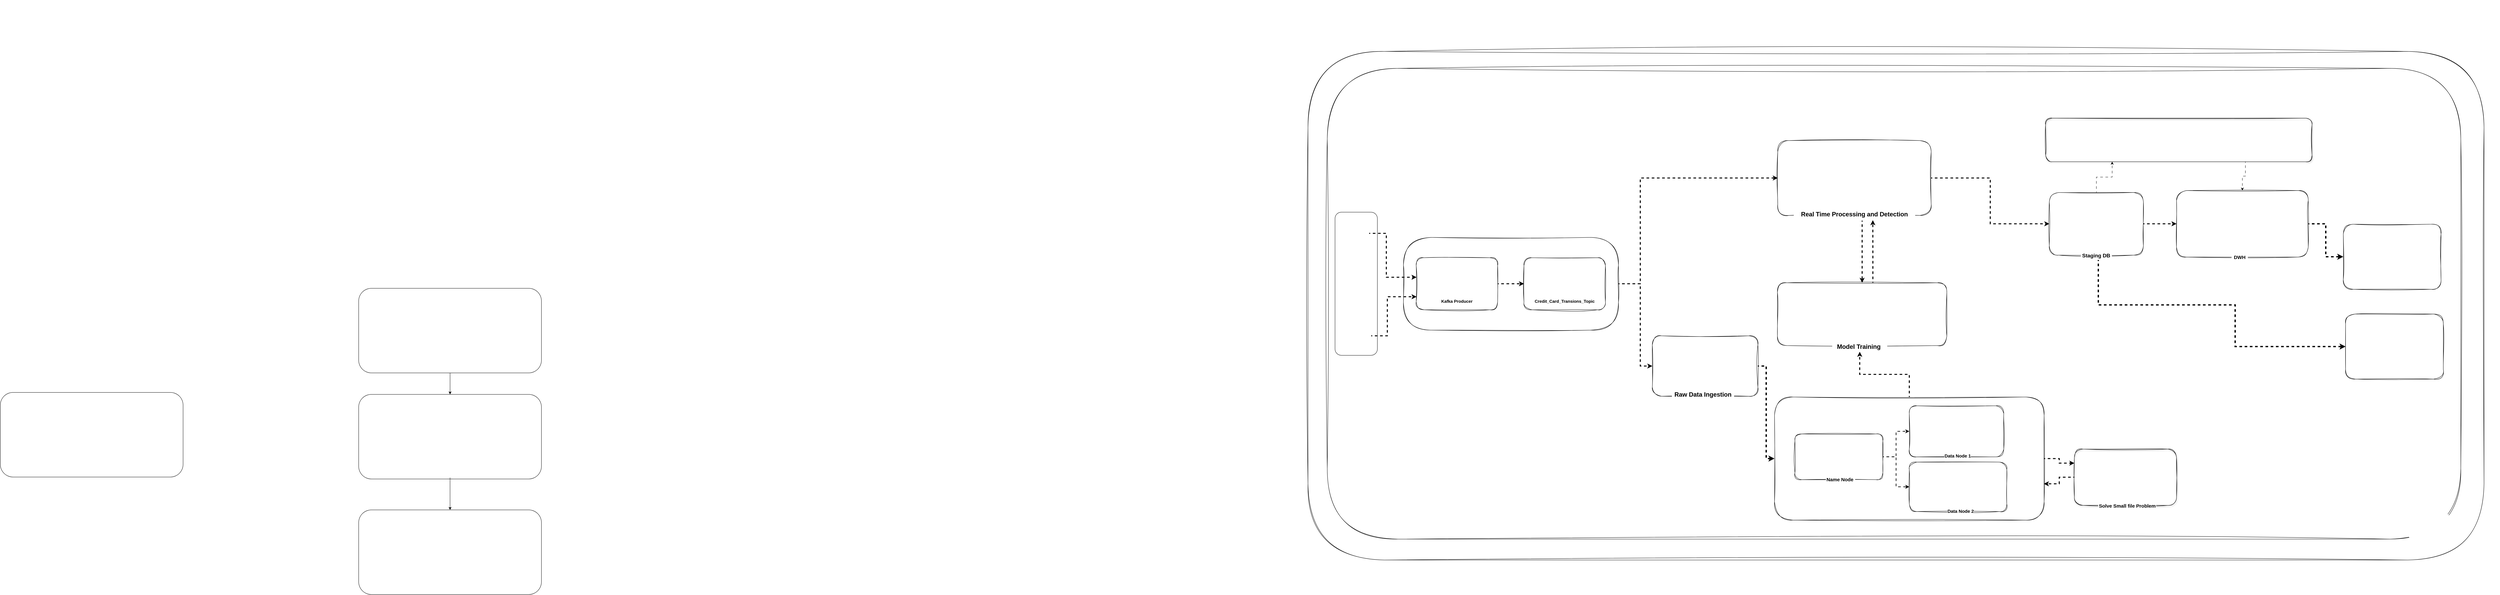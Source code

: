 <mxfile version="24.7.17">
  <diagram name="Page-1" id="LfsDnY6Bl6Zb3LHkaW1e">
    <mxGraphModel dx="4207" dy="3943" grid="0" gridSize="10" guides="1" tooltips="1" connect="1" arrows="1" fold="1" page="0" pageScale="1" pageWidth="850" pageHeight="1100" math="0" shadow="0">
      <root>
        <mxCell id="0" />
        <mxCell id="1" parent="0" />
        <mxCell id="WNfc-2BglTf0FpZ_Z0In-20" value="" style="group" parent="1" vertex="1" connectable="0">
          <mxGeometry x="1004" y="-343" width="561" height="260" as="geometry" />
        </mxCell>
        <mxCell id="WNfc-2BglTf0FpZ_Z0In-13" value="" style="shape=image;verticalLabelPosition=bottom;labelBackgroundColor=default;verticalAlign=top;aspect=fixed;imageAspect=0;image=https://miro.medium.com/v2/resize:fit:640/1*IwREy4zpiSstXRZuGZPl3Q.png;" parent="WNfc-2BglTf0FpZ_Z0In-20" vertex="1">
          <mxGeometry x="58" y="14" width="464.12" height="219" as="geometry" />
        </mxCell>
        <mxCell id="WNfc-2BglTf0FpZ_Z0In-19" value="" style="rounded=1;whiteSpace=wrap;html=1;fillColor=none;" parent="WNfc-2BglTf0FpZ_Z0In-20" vertex="1">
          <mxGeometry width="561" height="260" as="geometry" />
        </mxCell>
        <mxCell id="WNfc-2BglTf0FpZ_Z0In-22" value="" style="group" parent="1" vertex="1" connectable="0">
          <mxGeometry x="2104" y="-663" width="561" height="260" as="geometry" />
        </mxCell>
        <mxCell id="WNfc-2BglTf0FpZ_Z0In-14" value="" style="shape=image;verticalLabelPosition=bottom;labelBackgroundColor=default;verticalAlign=top;aspect=fixed;imageAspect=0;image=https://static-00.iconduck.com/assets.00/kafka-icon-2048x935-cvu4503l.png;" parent="WNfc-2BglTf0FpZ_Z0In-22" vertex="1">
          <mxGeometry x="64" y="22" width="462.06" height="211" as="geometry" />
        </mxCell>
        <mxCell id="WNfc-2BglTf0FpZ_Z0In-16" value="" style="rounded=1;whiteSpace=wrap;html=1;fillColor=none;" parent="WNfc-2BglTf0FpZ_Z0In-22" vertex="1">
          <mxGeometry width="561" height="260" as="geometry" />
        </mxCell>
        <mxCell id="WNfc-2BglTf0FpZ_Z0In-23" value="" style="group" parent="1" vertex="1" connectable="0">
          <mxGeometry x="2104" y="18" width="561" height="260" as="geometry" />
        </mxCell>
        <mxCell id="WNfc-2BglTf0FpZ_Z0In-11" value="" style="shape=image;verticalLabelPosition=bottom;labelBackgroundColor=default;verticalAlign=top;aspect=fixed;imageAspect=0;image=https://gbhat.com/assets/images/spark_ml.png;" parent="WNfc-2BglTf0FpZ_Z0In-23" vertex="1">
          <mxGeometry x="97.55" y="41" width="426.96" height="167" as="geometry" />
        </mxCell>
        <mxCell id="WNfc-2BglTf0FpZ_Z0In-18" value="" style="rounded=1;whiteSpace=wrap;html=1;fillColor=none;" parent="WNfc-2BglTf0FpZ_Z0In-23" vertex="1">
          <mxGeometry width="561" height="260" as="geometry" />
        </mxCell>
        <mxCell id="WNfc-2BglTf0FpZ_Z0In-24" value="" style="group" parent="1" vertex="1" connectable="0">
          <mxGeometry x="2104" y="-337" width="561" height="260" as="geometry" />
        </mxCell>
        <mxCell id="WNfc-2BglTf0FpZ_Z0In-17" value="" style="rounded=1;whiteSpace=wrap;html=1;fillColor=none;" parent="WNfc-2BglTf0FpZ_Z0In-24" vertex="1">
          <mxGeometry width="561" height="260" as="geometry" />
        </mxCell>
        <mxCell id="WNfc-2BglTf0FpZ_Z0In-12" value="" style="shape=image;verticalLabelPosition=bottom;labelBackgroundColor=default;verticalAlign=top;aspect=fixed;imageAspect=0;image=https://www.alura.com.br/artigos/assets/spark-streaming/spark-streaming.jpg;clipPath=inset(0% 28% 0% 25%);" parent="WNfc-2BglTf0FpZ_Z0In-24" vertex="1">
          <mxGeometry x="53.63" y="4.5" width="453.73" height="251" as="geometry" />
        </mxCell>
        <mxCell id="WNfc-2BglTf0FpZ_Z0In-25" style="edgeStyle=orthogonalEdgeStyle;rounded=0;orthogonalLoop=1;jettySize=auto;html=1;entryX=0.5;entryY=0;entryDx=0;entryDy=0;" parent="1" source="WNfc-2BglTf0FpZ_Z0In-16" target="WNfc-2BglTf0FpZ_Z0In-17" edge="1">
          <mxGeometry relative="1" as="geometry" />
        </mxCell>
        <mxCell id="WNfc-2BglTf0FpZ_Z0In-26" style="edgeStyle=orthogonalEdgeStyle;rounded=0;orthogonalLoop=1;jettySize=auto;html=1;entryX=0.5;entryY=0;entryDx=0;entryDy=0;" parent="1" source="WNfc-2BglTf0FpZ_Z0In-12" target="WNfc-2BglTf0FpZ_Z0In-18" edge="1">
          <mxGeometry relative="1" as="geometry" />
        </mxCell>
        <mxCell id="5ppa_W2AHfOyXd1nZIk5-3" value="" style="group" vertex="1" connectable="0" parent="1">
          <mxGeometry x="4964" y="-1549" width="3712" height="1826.98" as="geometry" />
        </mxCell>
        <mxCell id="kcarH5I2NXuh7Zedb2XX-24" value="" style="rounded=1;whiteSpace=wrap;html=1;fillColor=none;sketch=1;curveFitting=1;jiggle=2;" parent="5ppa_W2AHfOyXd1nZIk5-3" vertex="1">
          <mxGeometry x="1111" y="1032" width="324" height="185.73" as="geometry" />
        </mxCell>
        <mxCell id="kcarH5I2NXuh7Zedb2XX-94" value="" style="group" parent="5ppa_W2AHfOyXd1nZIk5-3" vertex="1" connectable="0">
          <mxGeometry x="3232" y="688.98" width="300" height="200" as="geometry" />
        </mxCell>
        <mxCell id="kcarH5I2NXuh7Zedb2XX-93" value="" style="rounded=1;whiteSpace=wrap;html=1;fillColor=none;sketch=1;curveFitting=1;jiggle=2;" parent="kcarH5I2NXuh7Zedb2XX-94" vertex="1">
          <mxGeometry width="300" height="200" as="geometry" />
        </mxCell>
        <mxCell id="kcarH5I2NXuh7Zedb2XX-80" value="" style="shape=image;verticalLabelPosition=bottom;labelBackgroundColor=default;verticalAlign=top;aspect=fixed;imageAspect=0;image=https://logos-world.net/wp-content/uploads/2022/02/Microsoft-Power-BI-Symbol.png;" parent="kcarH5I2NXuh7Zedb2XX-94" vertex="1">
          <mxGeometry x="14" y="18.49" width="274.67" height="154.51" as="geometry" />
        </mxCell>
        <mxCell id="kcarH5I2NXuh7Zedb2XX-96" value="" style="group" parent="5ppa_W2AHfOyXd1nZIk5-3" vertex="1" connectable="0">
          <mxGeometry x="3239" y="964.98" width="300" height="200" as="geometry" />
        </mxCell>
        <mxCell id="kcarH5I2NXuh7Zedb2XX-95" value="" style="rounded=1;whiteSpace=wrap;html=1;fillColor=none;sketch=1;curveFitting=1;jiggle=2;" parent="kcarH5I2NXuh7Zedb2XX-96" vertex="1">
          <mxGeometry width="300.0" height="200" as="geometry" />
        </mxCell>
        <mxCell id="kcarH5I2NXuh7Zedb2XX-79" value="" style="shape=image;verticalLabelPosition=bottom;labelBackgroundColor=default;verticalAlign=top;aspect=fixed;imageAspect=0;image=https://www.turbogeek.co.uk/wp-content/uploads/2020/09/1200px-Grafana_logo.svg_.png;" parent="kcarH5I2NXuh7Zedb2XX-96" vertex="1">
          <mxGeometry x="63.27" y="8" width="173.46" height="177" as="geometry" />
        </mxCell>
        <mxCell id="kere6LFMNqeJJOD1_rnF-20" style="edgeStyle=orthogonalEdgeStyle;rounded=0;orthogonalLoop=1;jettySize=auto;html=1;entryX=0;entryY=0.5;entryDx=0;entryDy=0;strokeWidth=3;flowAnimation=1;exitX=1;exitY=0.5;exitDx=0;exitDy=0;" parent="5ppa_W2AHfOyXd1nZIk5-3" source="kere6LFMNqeJJOD1_rnF-14" target="kcarH5I2NXuh7Zedb2XX-81" edge="1">
          <mxGeometry relative="1" as="geometry">
            <mxPoint x="2225" y="538.067" as="sourcePoint" />
          </mxGeometry>
        </mxCell>
        <mxCell id="kcarH5I2NXuh7Zedb2XX-18" value="" style="group" parent="5ppa_W2AHfOyXd1nZIk5-3" vertex="1" connectable="0">
          <mxGeometry x="386.14" y="791.98" width="250" height="160.0" as="geometry" />
        </mxCell>
        <mxCell id="kcarH5I2NXuh7Zedb2XX-12" value="Kafka Producer" style="shape=image;verticalLabelPosition=bottom;labelBackgroundColor=default;verticalAlign=top;aspect=fixed;imageAspect=0;image=https://static-00.iconduck.com/assets.00/kafka-icon-2048x935-cvu4503l.png;fontSize=13;fontStyle=1" parent="kcarH5I2NXuh7Zedb2XX-18" vertex="1">
          <mxGeometry x="38.35" y="40.44" width="173.29" height="79.13" as="geometry" />
        </mxCell>
        <mxCell id="kcarH5I2NXuh7Zedb2XX-17" value="" style="rounded=1;whiteSpace=wrap;html=1;fillColor=none;sketch=1;curveFitting=1;jiggle=2;" parent="kcarH5I2NXuh7Zedb2XX-18" vertex="1">
          <mxGeometry width="250" height="160" as="geometry" />
        </mxCell>
        <mxCell id="kcarH5I2NXuh7Zedb2XX-13" value="" style="rounded=1;whiteSpace=wrap;html=1;fillColor=none;sketch=1;curveFitting=1;jiggle=2;" parent="5ppa_W2AHfOyXd1nZIk5-3" vertex="1">
          <mxGeometry x="717" y="791.98" width="250" height="160" as="geometry" />
        </mxCell>
        <mxCell id="kcarH5I2NXuh7Zedb2XX-3" value="Credit_Card_Transions_Topic" style="shape=image;verticalLabelPosition=bottom;labelBackgroundColor=default;verticalAlign=top;aspect=fixed;imageAspect=0;image=https://static-00.iconduck.com/assets.00/kafka-icon-2048x935-cvu4503l.png;fontSize=13;fontStyle=1" parent="5ppa_W2AHfOyXd1nZIk5-3" vertex="1">
          <mxGeometry x="755.36" y="832.42" width="173.29" height="79.13" as="geometry" />
        </mxCell>
        <mxCell id="friyxeqYt2H_IM2uGogb-9" style="edgeStyle=orthogonalEdgeStyle;rounded=0;orthogonalLoop=1;jettySize=auto;html=1;entryX=0;entryY=0.5;entryDx=0;entryDy=0;flowAnimation=1;strokeWidth=3;" parent="5ppa_W2AHfOyXd1nZIk5-3" source="kcarH5I2NXuh7Zedb2XX-36" target="kere6LFMNqeJJOD1_rnF-14" edge="1">
          <mxGeometry relative="1" as="geometry">
            <Array as="points">
              <mxPoint x="1074" y="872" />
              <mxPoint x="1074" y="547" />
            </Array>
          </mxGeometry>
        </mxCell>
        <mxCell id="dS40nmtkrJW5u6FI1uuJ-8" style="edgeStyle=orthogonalEdgeStyle;rounded=0;orthogonalLoop=1;jettySize=auto;html=1;entryX=0;entryY=0.5;entryDx=0;entryDy=0;strokeWidth=3;flowAnimation=1;" parent="5ppa_W2AHfOyXd1nZIk5-3" source="kcarH5I2NXuh7Zedb2XX-36" target="kcarH5I2NXuh7Zedb2XX-24" edge="1">
          <mxGeometry relative="1" as="geometry">
            <Array as="points">
              <mxPoint x="1074" y="872" />
              <mxPoint x="1074" y="1125" />
            </Array>
          </mxGeometry>
        </mxCell>
        <mxCell id="kcarH5I2NXuh7Zedb2XX-36" value="" style="rounded=1;whiteSpace=wrap;html=1;fillColor=none;arcSize=30;sketch=1;curveFitting=1;jiggle=2;" parent="5ppa_W2AHfOyXd1nZIk5-3" vertex="1">
          <mxGeometry x="347" y="729.48" width="660" height="284.99" as="geometry" />
        </mxCell>
        <mxCell id="kcarH5I2NXuh7Zedb2XX-20" style="edgeStyle=orthogonalEdgeStyle;rounded=0;orthogonalLoop=1;jettySize=auto;html=1;entryX=0;entryY=0.5;entryDx=0;entryDy=0;flowAnimation=1;strokeWidth=3;" parent="5ppa_W2AHfOyXd1nZIk5-3" source="kcarH5I2NXuh7Zedb2XX-17" target="kcarH5I2NXuh7Zedb2XX-13" edge="1">
          <mxGeometry relative="1" as="geometry" />
        </mxCell>
        <mxCell id="kcarH5I2NXuh7Zedb2XX-30" value="" style="group" parent="5ppa_W2AHfOyXd1nZIk5-3" vertex="1" connectable="0">
          <mxGeometry x="577" y="631.98" width="220" height="125" as="geometry" />
        </mxCell>
        <mxCell id="kcarH5I2NXuh7Zedb2XX-2" value="" style="shape=image;verticalLabelPosition=bottom;labelBackgroundColor=default;verticalAlign=top;aspect=fixed;imageAspect=0;image=https://blog.medinvention.dev/content/images/2021/02/Apache-ZooKeeper.png;" parent="kcarH5I2NXuh7Zedb2XX-30" vertex="1">
          <mxGeometry x="35.2" y="27.344" width="131.414" height="71.07" as="geometry" />
        </mxCell>
        <mxCell id="kcarH5I2NXuh7Zedb2XX-50" value="" style="group" parent="5ppa_W2AHfOyXd1nZIk5-3" vertex="1" connectable="0">
          <mxGeometry x="137" y="651.98" width="130" height="440" as="geometry" />
        </mxCell>
        <mxCell id="kcarH5I2NXuh7Zedb2XX-49" value="" style="rounded=1;whiteSpace=wrap;html=1;fillColor=none;" parent="kcarH5I2NXuh7Zedb2XX-50" vertex="1">
          <mxGeometry width="130" height="440" as="geometry" />
        </mxCell>
        <mxCell id="kcarH5I2NXuh7Zedb2XX-45" value="" style="shape=image;verticalLabelPosition=bottom;labelBackgroundColor=default;verticalAlign=top;aspect=fixed;imageAspect=0;image=https://cdn-icons-png.flaticon.com/512/159/159970.png;" parent="kcarH5I2NXuh7Zedb2XX-50" vertex="1">
          <mxGeometry x="25.15" y="25.31" width="79.69" height="79.69" as="geometry" />
        </mxCell>
        <mxCell id="kcarH5I2NXuh7Zedb2XX-46" value="" style="shape=image;verticalLabelPosition=bottom;labelBackgroundColor=default;verticalAlign=top;aspect=fixed;imageAspect=0;image=https://cdn-icons-png.freepik.com/512/8552/8552832.png;" parent="kcarH5I2NXuh7Zedb2XX-50" vertex="1">
          <mxGeometry x="29.03" y="140" width="71.94" height="71.94" as="geometry" />
        </mxCell>
        <mxCell id="kcarH5I2NXuh7Zedb2XX-47" value="" style="shape=image;verticalLabelPosition=bottom;labelBackgroundColor=default;verticalAlign=top;aspect=fixed;imageAspect=0;image=https://cdn-icons-png.freepik.com/512/12877/12877931.png;" parent="kcarH5I2NXuh7Zedb2XX-50" vertex="1">
          <mxGeometry x="26.27" y="242.54" width="77.46" height="77.46" as="geometry" />
        </mxCell>
        <mxCell id="kcarH5I2NXuh7Zedb2XX-48" value="" style="shape=image;verticalLabelPosition=bottom;labelBackgroundColor=default;verticalAlign=top;aspect=fixed;imageAspect=0;image=https://cdn3.iconfinder.com/data/icons/money-glyph-silhouettes-pack/4000/22-05-20-Money-pixel-perfect-icons-glyph-14-512.png;" parent="kcarH5I2NXuh7Zedb2XX-50" vertex="1">
          <mxGeometry x="31.12" y="340" width="80" height="80" as="geometry" />
        </mxCell>
        <mxCell id="kcarH5I2NXuh7Zedb2XX-55" style="edgeStyle=orthogonalEdgeStyle;rounded=0;orthogonalLoop=1;jettySize=auto;html=1;entryX=0.061;entryY=0.43;entryDx=0;entryDy=0;entryPerimeter=0;strokeWidth=3;flowAnimation=1;" parent="5ppa_W2AHfOyXd1nZIk5-3" source="kcarH5I2NXuh7Zedb2XX-45" target="kcarH5I2NXuh7Zedb2XX-36" edge="1">
          <mxGeometry relative="1" as="geometry" />
        </mxCell>
        <mxCell id="kcarH5I2NXuh7Zedb2XX-57" style="edgeStyle=orthogonalEdgeStyle;rounded=0;orthogonalLoop=1;jettySize=auto;html=1;entryX=0.061;entryY=0.64;entryDx=0;entryDy=0;entryPerimeter=0;strokeWidth=3;flowAnimation=1;" parent="5ppa_W2AHfOyXd1nZIk5-3" source="kcarH5I2NXuh7Zedb2XX-48" target="kcarH5I2NXuh7Zedb2XX-36" edge="1">
          <mxGeometry relative="1" as="geometry" />
        </mxCell>
        <mxCell id="friyxeqYt2H_IM2uGogb-5" value="" style="group" parent="5ppa_W2AHfOyXd1nZIk5-3" vertex="1" connectable="0">
          <mxGeometry x="2318" y="362.98" width="936" height="445.02" as="geometry" />
        </mxCell>
        <mxCell id="kcarH5I2NXuh7Zedb2XX-82" value="" style="group" parent="friyxeqYt2H_IM2uGogb-5" vertex="1" connectable="0">
          <mxGeometry x="11.556" y="228.535" width="288.889" height="207.485" as="geometry" />
        </mxCell>
        <mxCell id="kcarH5I2NXuh7Zedb2XX-81" value="" style="rounded=1;whiteSpace=wrap;html=1;fillColor=none;sketch=1;curveFitting=1;jiggle=2;" parent="kcarH5I2NXuh7Zedb2XX-82" vertex="1">
          <mxGeometry width="288.889" height="192.451" as="geometry" />
        </mxCell>
        <mxCell id="kcarH5I2NXuh7Zedb2XX-77" value="" style="shape=image;verticalLabelPosition=bottom;labelBackgroundColor=default;verticalAlign=top;aspect=fixed;imageAspect=0;image=https://www.qalamcode.com/wp-content/uploads/2024/11/PostgreSQL.png;" parent="kcarH5I2NXuh7Zedb2XX-82" vertex="1">
          <mxGeometry x="69.333" y="12.028" width="161.477" height="161.778" as="geometry" />
        </mxCell>
        <mxCell id="dS40nmtkrJW5u6FI1uuJ-39" value="&lt;font size=&quot;1&quot; style=&quot;&quot;&gt;&lt;b style=&quot;font-size: 16px;&quot;&gt;Staging DB&lt;/b&gt;&lt;/font&gt;" style="text;html=1;align=center;verticalAlign=middle;whiteSpace=wrap;rounded=0;fillColor=default;" parent="kcarH5I2NXuh7Zedb2XX-82" vertex="1">
          <mxGeometry x="96.754" y="178.485" width="95.38" height="29" as="geometry" />
        </mxCell>
        <mxCell id="_22NV1dZ3HJoFYhtjVRD-41" style="edgeStyle=orthogonalEdgeStyle;rounded=0;orthogonalLoop=1;jettySize=auto;html=1;entryX=0.25;entryY=1;entryDx=0;entryDy=0;flowAnimation=1;" parent="friyxeqYt2H_IM2uGogb-5" source="kcarH5I2NXuh7Zedb2XX-81" target="kcarH5I2NXuh7Zedb2XX-90" edge="1">
          <mxGeometry relative="1" as="geometry" />
        </mxCell>
        <mxCell id="_LsLc6gDLLsDXWpWu7L5-1" value="" style="group" parent="friyxeqYt2H_IM2uGogb-5" vertex="1" connectable="0">
          <mxGeometry width="818" height="134" as="geometry" />
        </mxCell>
        <mxCell id="kcarH5I2NXuh7Zedb2XX-90" value="" style="rounded=1;whiteSpace=wrap;html=1;fillColor=none;sketch=1;curveFitting=1;jiggle=2;shadow=1;" parent="_LsLc6gDLLsDXWpWu7L5-1" vertex="1">
          <mxGeometry width="818" height="134" as="geometry" />
        </mxCell>
        <mxCell id="kcarH5I2NXuh7Zedb2XX-89" value="" style="shape=image;verticalLabelPosition=bottom;labelBackgroundColor=default;verticalAlign=top;aspect=fixed;imageAspect=0;image=https://upload.wikimedia.org/wikipedia/commons/thumb/d/de/AirflowLogo.png/1200px-AirflowLogo.png;" parent="_LsLc6gDLLsDXWpWu7L5-1" vertex="1">
          <mxGeometry x="295.883" y="14.884" width="226.243" height="87.481" as="geometry" />
        </mxCell>
        <mxCell id="kcarH5I2NXuh7Zedb2XX-88" value="" style="group" parent="5ppa_W2AHfOyXd1nZIk5-3" vertex="1" connectable="0">
          <mxGeometry x="2719.996" y="585.501" width="404.444" height="219.5" as="geometry" />
        </mxCell>
        <mxCell id="kcarH5I2NXuh7Zedb2XX-78" value="" style="shape=image;verticalLabelPosition=bottom;labelBackgroundColor=default;verticalAlign=top;aspect=fixed;imageAspect=0;image=https://upload.wikimedia.org/wikipedia/commons/thumb/f/ff/Snowflake_Logo.svg/2560px-Snowflake_Logo.svg.png;" parent="kcarH5I2NXuh7Zedb2XX-88" vertex="1">
          <mxGeometry x="33.107" y="66.155" width="338.22" height="80.889" as="geometry" />
        </mxCell>
        <mxCell id="kcarH5I2NXuh7Zedb2XX-87" value="" style="rounded=1;whiteSpace=wrap;html=1;fillColor=none;sketch=1;curveFitting=1;jiggle=2;" parent="kcarH5I2NXuh7Zedb2XX-88" vertex="1">
          <mxGeometry width="404.444" height="204.479" as="geometry" />
        </mxCell>
        <mxCell id="dS40nmtkrJW5u6FI1uuJ-40" value="&lt;font style=&quot;font-size: 15px;&quot;&gt;&lt;b&gt;DWH&lt;/b&gt;&lt;/font&gt;" style="text;html=1;align=center;verticalAlign=middle;whiteSpace=wrap;rounded=0;fillColor=default;" parent="kcarH5I2NXuh7Zedb2XX-88" vertex="1">
          <mxGeometry x="169" y="189.5" width="50" height="30" as="geometry" />
        </mxCell>
        <mxCell id="_22NV1dZ3HJoFYhtjVRD-37" style="edgeStyle=orthogonalEdgeStyle;rounded=0;orthogonalLoop=1;jettySize=auto;html=1;entryX=0;entryY=0.5;entryDx=0;entryDy=0;flowAnimation=1;strokeWidth=3;" parent="5ppa_W2AHfOyXd1nZIk5-3" source="kcarH5I2NXuh7Zedb2XX-81" target="kcarH5I2NXuh7Zedb2XX-87" edge="1">
          <mxGeometry relative="1" as="geometry" />
        </mxCell>
        <mxCell id="_22NV1dZ3HJoFYhtjVRD-42" style="edgeStyle=orthogonalEdgeStyle;rounded=0;orthogonalLoop=1;jettySize=auto;html=1;exitX=0.75;exitY=1;exitDx=0;exitDy=0;entryX=0.5;entryY=0;entryDx=0;entryDy=0;flowAnimation=1;" parent="5ppa_W2AHfOyXd1nZIk5-3" source="kcarH5I2NXuh7Zedb2XX-90" target="kcarH5I2NXuh7Zedb2XX-87" edge="1">
          <mxGeometry relative="1" as="geometry" />
        </mxCell>
        <mxCell id="friyxeqYt2H_IM2uGogb-12" style="edgeStyle=orthogonalEdgeStyle;rounded=0;orthogonalLoop=1;jettySize=auto;html=1;entryX=0;entryY=0.5;entryDx=0;entryDy=0;strokeWidth=4;flowAnimation=1;" parent="5ppa_W2AHfOyXd1nZIk5-3" source="kcarH5I2NXuh7Zedb2XX-87" target="kcarH5I2NXuh7Zedb2XX-93" edge="1">
          <mxGeometry relative="1" as="geometry" />
        </mxCell>
        <mxCell id="friyxeqYt2H_IM2uGogb-13" style="edgeStyle=orthogonalEdgeStyle;rounded=0;orthogonalLoop=1;jettySize=auto;html=1;entryX=0;entryY=0.5;entryDx=0;entryDy=0;strokeWidth=4;flowAnimation=1;" parent="5ppa_W2AHfOyXd1nZIk5-3" source="dS40nmtkrJW5u6FI1uuJ-39" target="kcarH5I2NXuh7Zedb2XX-95" edge="1">
          <mxGeometry relative="1" as="geometry">
            <mxPoint x="2480" y="786.98" as="sourcePoint" />
            <Array as="points">
              <mxPoint x="2480" y="937" />
              <mxPoint x="2900" y="937" />
              <mxPoint x="2900" y="1065" />
            </Array>
          </mxGeometry>
        </mxCell>
        <mxCell id="P1ue3Hpq2hntPY72s0VW-1" style="edgeStyle=orthogonalEdgeStyle;rounded=0;orthogonalLoop=1;jettySize=auto;html=1;entryX=0;entryY=0.5;entryDx=0;entryDy=0;flowAnimation=1;strokeWidth=4;" parent="5ppa_W2AHfOyXd1nZIk5-3" source="kcarH5I2NXuh7Zedb2XX-24" target="_22NV1dZ3HJoFYhtjVRD-26" edge="1">
          <mxGeometry relative="1" as="geometry" />
        </mxCell>
        <mxCell id="dS40nmtkrJW5u6FI1uuJ-6" value="" style="shape=image;verticalLabelPosition=bottom;labelBackgroundColor=default;verticalAlign=top;aspect=fixed;imageAspect=0;image=https://www.alura.com.br/artigos/assets/spark-streaming/spark-streaming.jpg;clipPath=inset(0% 28% 0% 25%);" parent="5ppa_W2AHfOyXd1nZIk5-3" vertex="1">
          <mxGeometry x="1134.13" y="1041" width="277.74" height="153.64" as="geometry" />
        </mxCell>
        <mxCell id="P1ue3Hpq2hntPY72s0VW-104" value="" style="group" parent="5ppa_W2AHfOyXd1nZIk5-3" vertex="1" connectable="0">
          <mxGeometry x="2406.503" y="1379.997" width="313.492" height="189.003" as="geometry" />
        </mxCell>
        <mxCell id="kcarH5I2NXuh7Zedb2XX-21" value="" style="rounded=1;whiteSpace=wrap;html=1;fillColor=none;sketch=1;curveFitting=1;jiggle=2;shadow=1;glass=1;" parent="P1ue3Hpq2hntPY72s0VW-104" vertex="1">
          <mxGeometry width="313.492" height="172.973" as="geometry" />
        </mxCell>
        <mxCell id="kcarH5I2NXuh7Zedb2XX-9" value="" style="shape=image;verticalLabelPosition=bottom;labelBackgroundColor=default;verticalAlign=top;aspect=fixed;imageAspect=0;image=https://upload.wikimedia.org/wikipedia/commons/thumb/f/f3/Apache_Spark_logo.svg/512px-Apache_Spark_logo.svg.png;fontSize=13;fontStyle=1" parent="P1ue3Hpq2hntPY72s0VW-104" vertex="1">
          <mxGeometry x="32.57" y="21.98" width="248.36" height="129.02" as="geometry" />
        </mxCell>
        <mxCell id="dS40nmtkrJW5u6FI1uuJ-34" value="&lt;b&gt;&lt;font style=&quot;font-size: 15px;&quot;&gt;Solve Small file Problem&lt;/font&gt;&lt;/b&gt;" style="text;html=1;align=center;verticalAlign=middle;whiteSpace=wrap;rounded=0;fillColor=default;" parent="P1ue3Hpq2hntPY72s0VW-104" vertex="1">
          <mxGeometry x="72.997" y="159.003" width="178" height="30" as="geometry" />
        </mxCell>
        <mxCell id="kere6LFMNqeJJOD1_rnF-13" value="" style="group" parent="5ppa_W2AHfOyXd1nZIk5-3" vertex="1" connectable="0">
          <mxGeometry x="1496" y="432" width="491.17" height="246.02" as="geometry" />
        </mxCell>
        <mxCell id="kere6LFMNqeJJOD1_rnF-14" value="" style="rounded=1;whiteSpace=wrap;html=1;fillColor=none;sketch=1;curveFitting=1;jiggle=2;" parent="kere6LFMNqeJJOD1_rnF-13" vertex="1">
          <mxGeometry width="471" height="230" as="geometry" />
        </mxCell>
        <mxCell id="kere6LFMNqeJJOD1_rnF-4" value="" style="shape=image;verticalLabelPosition=bottom;labelBackgroundColor=default;verticalAlign=top;aspect=fixed;imageAspect=0;image=https://www.alura.com.br/artigos/assets/spark-streaming/spark-streaming.jpg;clipPath=inset(0% 28% 0% 25%);" parent="kere6LFMNqeJJOD1_rnF-13" vertex="1">
          <mxGeometry x="63.998" y="10.02" width="338.04" height="187" as="geometry" />
        </mxCell>
        <mxCell id="dS40nmtkrJW5u6FI1uuJ-2" value="&lt;b style=&quot;&quot;&gt;&lt;font style=&quot;font-size: 19px;&quot;&gt;Real Time Processing and Detection&lt;/font&gt;&lt;/b&gt;" style="text;html=1;align=center;verticalAlign=middle;whiteSpace=wrap;rounded=0;fillColor=default;" parent="kere6LFMNqeJJOD1_rnF-13" vertex="1">
          <mxGeometry x="49" y="207.02" width="373" height="39" as="geometry" />
        </mxCell>
        <mxCell id="_22NV1dZ3HJoFYhtjVRD-33" value="" style="group" parent="5ppa_W2AHfOyXd1nZIk5-3" vertex="1" connectable="0">
          <mxGeometry x="1486" y="1220" width="2226" height="606.98" as="geometry" />
        </mxCell>
        <mxCell id="_22NV1dZ3HJoFYhtjVRD-26" value="" style="rounded=1;whiteSpace=wrap;html=1;fillColor=none;sketch=1;curveFitting=1;jiggle=2;" parent="_22NV1dZ3HJoFYhtjVRD-33" vertex="1">
          <mxGeometry width="827.619" height="378.378" as="geometry" />
        </mxCell>
        <mxCell id="_22NV1dZ3HJoFYhtjVRD-19" value="" style="group" parent="_22NV1dZ3HJoFYhtjVRD-33" vertex="1" connectable="0">
          <mxGeometry x="413.81" y="200" width="299.19" height="152" as="geometry" />
        </mxCell>
        <mxCell id="_22NV1dZ3HJoFYhtjVRD-18" value="" style="rounded=1;whiteSpace=wrap;html=1;fillColor=none;sketch=1;curveFitting=1;jiggle=2;" parent="_22NV1dZ3HJoFYhtjVRD-19" vertex="1">
          <mxGeometry width="299.19" height="152" as="geometry" />
        </mxCell>
        <mxCell id="_22NV1dZ3HJoFYhtjVRD-16" value="Data Node 2" style="shape=image;verticalLabelPosition=bottom;labelBackgroundColor=default;verticalAlign=top;aspect=fixed;imageAspect=0;image=https://miro.medium.com/v2/resize:fit:640/1*IwREy4zpiSstXRZuGZPl3Q.png;fontStyle=1;fontSize=14;" parent="_22NV1dZ3HJoFYhtjVRD-19" vertex="1">
          <mxGeometry x="25.19" y="11" width="264.9" height="125" as="geometry" />
        </mxCell>
        <mxCell id="_22NV1dZ3HJoFYhtjVRD-21" value="" style="group" parent="_22NV1dZ3HJoFYhtjVRD-33" vertex="1" connectable="0">
          <mxGeometry x="413.81" y="27.027" width="313.492" height="157" as="geometry" />
        </mxCell>
        <mxCell id="_22NV1dZ3HJoFYhtjVRD-20" value="" style="rounded=1;whiteSpace=wrap;html=1;fillColor=none;sketch=1;curveFitting=1;jiggle=2;" parent="_22NV1dZ3HJoFYhtjVRD-21" vertex="1">
          <mxGeometry width="290" height="157" as="geometry" />
        </mxCell>
        <mxCell id="_22NV1dZ3HJoFYhtjVRD-10" value="Data Node 1" style="shape=image;verticalLabelPosition=bottom;labelBackgroundColor=default;verticalAlign=top;aspect=fixed;imageAspect=0;image=https://miro.medium.com/v2/resize:fit:640/1*IwREy4zpiSstXRZuGZPl3Q.png;fontStyle=1;fontSize=14;" parent="_22NV1dZ3HJoFYhtjVRD-21" vertex="1">
          <mxGeometry x="20.19" y="17.9" width="256.86" height="121.2" as="geometry" />
        </mxCell>
        <mxCell id="_22NV1dZ3HJoFYhtjVRD-23" value="" style="group" parent="_22NV1dZ3HJoFYhtjVRD-33" vertex="1" connectable="0">
          <mxGeometry x="62.698" y="113.514" width="285.87" height="186" as="geometry" />
        </mxCell>
        <mxCell id="_22NV1dZ3HJoFYhtjVRD-22" value="" style="rounded=1;whiteSpace=wrap;html=1;fillColor=none;sketch=1;curveFitting=1;jiggle=2;" parent="_22NV1dZ3HJoFYhtjVRD-23" vertex="1">
          <mxGeometry width="269.867" height="140.541" as="geometry" />
        </mxCell>
        <mxCell id="_22NV1dZ3HJoFYhtjVRD-15" value="" style="shape=image;verticalLabelPosition=bottom;labelBackgroundColor=default;verticalAlign=top;aspect=fixed;imageAspect=0;image=https://www.xillio.com/hubfs/Connectors/hadoop-logo.png;fontStyle=1;fontSize=14;" parent="_22NV1dZ3HJoFYhtjVRD-23" vertex="1">
          <mxGeometry x="4.3" y="-31.48" width="271.34" height="203.51" as="geometry" />
        </mxCell>
        <mxCell id="friyxeqYt2H_IM2uGogb-2" value="&lt;font style=&quot;font-size: 15px;&quot;&gt;&lt;b&gt;Name Node&lt;/b&gt;&amp;nbsp;&lt;/font&gt;" style="text;html=1;align=center;verticalAlign=middle;whiteSpace=wrap;rounded=0;fillColor=default;" parent="_22NV1dZ3HJoFYhtjVRD-23" vertex="1">
          <mxGeometry x="94.972" y="124.486" width="90" height="30" as="geometry" />
        </mxCell>
        <mxCell id="_22NV1dZ3HJoFYhtjVRD-28" style="edgeStyle=orthogonalEdgeStyle;rounded=0;orthogonalLoop=1;jettySize=auto;html=1;flowAnimation=1;strokeWidth=2;" parent="_22NV1dZ3HJoFYhtjVRD-33" source="_22NV1dZ3HJoFYhtjVRD-22" target="_22NV1dZ3HJoFYhtjVRD-18" edge="1">
          <mxGeometry relative="1" as="geometry" />
        </mxCell>
        <mxCell id="_22NV1dZ3HJoFYhtjVRD-30" style="edgeStyle=orthogonalEdgeStyle;rounded=0;orthogonalLoop=1;jettySize=auto;html=1;entryX=0;entryY=0.5;entryDx=0;entryDy=0;flowAnimation=1;strokeWidth=2;" parent="_22NV1dZ3HJoFYhtjVRD-33" source="_22NV1dZ3HJoFYhtjVRD-22" target="_22NV1dZ3HJoFYhtjVRD-20" edge="1">
          <mxGeometry relative="1" as="geometry" />
        </mxCell>
        <mxCell id="dS40nmtkrJW5u6FI1uuJ-7" value="&lt;b&gt;&lt;font style=&quot;font-size: 19px;&quot;&gt;Raw Data Ingestion&lt;/font&gt;&lt;/b&gt;" style="text;html=1;align=center;verticalAlign=middle;whiteSpace=wrap;rounded=0;fillColor=default;" parent="5ppa_W2AHfOyXd1nZIk5-3" vertex="1">
          <mxGeometry x="1171" y="1198" width="191" height="30" as="geometry" />
        </mxCell>
        <mxCell id="dS40nmtkrJW5u6FI1uuJ-23" style="edgeStyle=orthogonalEdgeStyle;rounded=0;orthogonalLoop=1;jettySize=auto;html=1;entryX=0.5;entryY=1;entryDx=0;entryDy=0;flowAnimation=1;strokeWidth=3;" parent="5ppa_W2AHfOyXd1nZIk5-3" source="_22NV1dZ3HJoFYhtjVRD-26" target="dS40nmtkrJW5u6FI1uuJ-10" edge="1">
          <mxGeometry relative="1" as="geometry" />
        </mxCell>
        <mxCell id="dS40nmtkrJW5u6FI1uuJ-31" value="" style="group" parent="5ppa_W2AHfOyXd1nZIk5-3" vertex="1" connectable="0">
          <mxGeometry x="1495" y="869" width="520" height="212" as="geometry" />
        </mxCell>
        <mxCell id="_bfDtZCsg3ACTZ2D3vB6-89" value="" style="shape=image;verticalLabelPosition=bottom;labelBackgroundColor=default;verticalAlign=top;aspect=fixed;imageAspect=0;image=https://gbhat.com/assets/images/spark_ml.png;" parent="dS40nmtkrJW5u6FI1uuJ-31" vertex="1">
          <mxGeometry x="77" y="19" width="373.27" height="146" as="geometry" />
        </mxCell>
        <mxCell id="dS40nmtkrJW5u6FI1uuJ-9" value="" style="rounded=1;whiteSpace=wrap;html=1;fillColor=none;sketch=1;curveFitting=1;jiggle=2;" parent="dS40nmtkrJW5u6FI1uuJ-31" vertex="1">
          <mxGeometry width="520" height="193" as="geometry" />
        </mxCell>
        <mxCell id="dS40nmtkrJW5u6FI1uuJ-10" value="&lt;font style=&quot;font-size: 19px;&quot;&gt;&lt;b&gt;Model Training&amp;nbsp;&lt;/b&gt;&lt;/font&gt;" style="text;html=1;align=center;verticalAlign=middle;whiteSpace=wrap;rounded=0;fillColor=default;" parent="dS40nmtkrJW5u6FI1uuJ-31" vertex="1">
          <mxGeometry x="168.14" y="182" width="169" height="30" as="geometry" />
        </mxCell>
        <mxCell id="dS40nmtkrJW5u6FI1uuJ-32" style="edgeStyle=orthogonalEdgeStyle;rounded=0;orthogonalLoop=1;jettySize=auto;html=1;flowAnimation=1;strokeWidth=3;" parent="5ppa_W2AHfOyXd1nZIk5-3" source="dS40nmtkrJW5u6FI1uuJ-2" target="dS40nmtkrJW5u6FI1uuJ-9" edge="1">
          <mxGeometry relative="1" as="geometry">
            <Array as="points">
              <mxPoint x="1755" y="722" />
              <mxPoint x="1755" y="722" />
            </Array>
          </mxGeometry>
        </mxCell>
        <mxCell id="dS40nmtkrJW5u6FI1uuJ-33" style="edgeStyle=orthogonalEdgeStyle;rounded=0;orthogonalLoop=1;jettySize=auto;html=1;entryX=0.651;entryY=0.964;entryDx=0;entryDy=0;entryPerimeter=0;flowAnimation=1;strokeWidth=3;" parent="5ppa_W2AHfOyXd1nZIk5-3" source="dS40nmtkrJW5u6FI1uuJ-9" target="dS40nmtkrJW5u6FI1uuJ-2" edge="1">
          <mxGeometry relative="1" as="geometry">
            <Array as="points">
              <mxPoint x="1788" y="794" />
              <mxPoint x="1788" y="794" />
            </Array>
          </mxGeometry>
        </mxCell>
        <mxCell id="friyxeqYt2H_IM2uGogb-4" value="" style="group" parent="5ppa_W2AHfOyXd1nZIk5-3" vertex="1" connectable="0">
          <mxGeometry width="3712" height="1721" as="geometry" />
        </mxCell>
        <mxCell id="kere6LFMNqeJJOD1_rnF-44" value="" style="group;fillColor=none;" parent="friyxeqYt2H_IM2uGogb-4" vertex="1" connectable="0">
          <mxGeometry x="28" y="158" width="3648" height="1563" as="geometry" />
        </mxCell>
        <mxCell id="_22NV1dZ3HJoFYhtjVRD-47" value="" style="rounded=1;whiteSpace=wrap;html=1;fillColor=none;container=0;sketch=1;curveFitting=1;jiggle=2;" parent="kere6LFMNqeJJOD1_rnF-44" vertex="1">
          <mxGeometry x="26" width="3610" height="1563" as="geometry" />
        </mxCell>
        <mxCell id="kcarH5I2NXuh7Zedb2XX-98" value="" style="rounded=1;whiteSpace=wrap;html=1;fillColor=none;sketch=1;curveFitting=1;jiggle=2;container=0;" parent="kere6LFMNqeJJOD1_rnF-44" vertex="1">
          <mxGeometry x="85.157" y="52.055" width="3479.518" height="1446.735" as="geometry" />
        </mxCell>
        <mxCell id="kcarH5I2NXuh7Zedb2XX-4" value="" style="shape=image;verticalLabelPosition=bottom;labelBackgroundColor=default;verticalAlign=top;aspect=fixed;imageAspect=0;image=https://www.pngplay.com/wp-content/uploads/13/Ubuntu-Logo-Transparent-Background.png;container=0;" parent="kere6LFMNqeJJOD1_rnF-44" vertex="1">
          <mxGeometry x="1577.687" y="1498.79" width="205.163" height="54.712" as="geometry" />
        </mxCell>
        <mxCell id="_22NV1dZ3HJoFYhtjVRD-45" value="" style="shape=image;verticalLabelPosition=bottom;labelBackgroundColor=default;verticalAlign=top;aspect=fixed;imageAspect=0;image=https://upload.wikimedia.org/wikipedia/commons/7/79/Docker_%28container_engine%29_logo.png;container=0;" parent="kere6LFMNqeJJOD1_rnF-44" vertex="1">
          <mxGeometry x="253.639" y="1386.567" width="519.927" height="124.261" as="geometry" />
        </mxCell>
        <mxCell id="_CQs1Z3hWOk7bnMP531Z-1" value="" style="shape=image;verticalLabelPosition=bottom;labelBackgroundColor=default;verticalAlign=top;aspect=fixed;imageAspect=0;image=https://static.vecteezy.com/system/resources/previews/024/555/259/large_2x/github-logo-transparent-free-png.png;" parent="kere6LFMNqeJJOD1_rnF-44" vertex="1">
          <mxGeometry x="3200.365" y="91.524" width="229.18" height="229.18" as="geometry" />
        </mxCell>
        <mxCell id="kcarH5I2NXuh7Zedb2XX-6" value="" style="shape=image;verticalLabelPosition=bottom;labelBackgroundColor=default;verticalAlign=top;aspect=fixed;imageAspect=0;image=https://www.pngplay.com/wp-content/uploads/3/Amazon-Web-Services-AWS-Logo-Transparent-PNG.png;rotation=-40;imageBackground=default;" parent="kere6LFMNqeJJOD1_rnF-44" vertex="1">
          <mxGeometry x="3412.675" y="1435.228" width="137.07" height="82.244" as="geometry" />
        </mxCell>
        <mxCell id="P1ue3Hpq2hntPY72s0VW-76" value="" style="shape=image;verticalLabelPosition=bottom;labelBackgroundColor=default;verticalAlign=top;aspect=fixed;imageAspect=0;image=https://code.vt.edu/uploads/-/system/project/avatar/4084/jupyter.png;" parent="kere6LFMNqeJJOD1_rnF-44" vertex="1">
          <mxGeometry x="186.004" y="130.004" width="173.728" height="173.728" as="geometry" />
        </mxCell>
        <mxCell id="kcarH5I2NXuh7Zedb2XX-5" value="" style="shape=image;verticalLabelPosition=bottom;labelBackgroundColor=default;verticalAlign=top;aspect=fixed;imageAspect=0;image=https://imgix.datadoghq.com/img/aws-integrations/amazon_ec2.png;container=0;" parent="friyxeqYt2H_IM2uGogb-4" vertex="1">
          <mxGeometry x="1584.865" width="401.292" height="256.365" as="geometry" />
        </mxCell>
        <mxCell id="5ppa_W2AHfOyXd1nZIk5-1" style="edgeStyle=orthogonalEdgeStyle;rounded=0;orthogonalLoop=1;jettySize=auto;html=1;entryX=0;entryY=0.25;entryDx=0;entryDy=0;flowAnimation=1;strokeWidth=3;" edge="1" parent="5ppa_W2AHfOyXd1nZIk5-3" source="_22NV1dZ3HJoFYhtjVRD-26" target="kcarH5I2NXuh7Zedb2XX-21">
          <mxGeometry relative="1" as="geometry" />
        </mxCell>
        <mxCell id="5ppa_W2AHfOyXd1nZIk5-2" style="edgeStyle=orthogonalEdgeStyle;rounded=0;orthogonalLoop=1;jettySize=auto;html=1;entryX=0.999;entryY=0.705;entryDx=0;entryDy=0;entryPerimeter=0;strokeWidth=3;flowAnimation=1;" edge="1" parent="5ppa_W2AHfOyXd1nZIk5-3" source="kcarH5I2NXuh7Zedb2XX-21" target="_22NV1dZ3HJoFYhtjVRD-26">
          <mxGeometry relative="1" as="geometry" />
        </mxCell>
      </root>
    </mxGraphModel>
  </diagram>
</mxfile>
